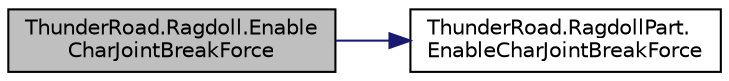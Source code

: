 digraph "ThunderRoad.Ragdoll.EnableCharJointBreakForce"
{
 // LATEX_PDF_SIZE
  edge [fontname="Helvetica",fontsize="10",labelfontname="Helvetica",labelfontsize="10"];
  node [fontname="Helvetica",fontsize="10",shape=record];
  rankdir="LR";
  Node1 [label="ThunderRoad.Ragdoll.Enable\lCharJointBreakForce",height=0.2,width=0.4,color="black", fillcolor="grey75", style="filled", fontcolor="black",tooltip="Enables the character joint break force."];
  Node1 -> Node2 [color="midnightblue",fontsize="10",style="solid",fontname="Helvetica"];
  Node2 [label="ThunderRoad.RagdollPart.\lEnableCharJointBreakForce",height=0.2,width=0.4,color="black", fillcolor="white", style="filled",URL="$class_thunder_road_1_1_ragdoll_part.html#ac83ebd050e899a16c0200f478da10e37",tooltip="Enables the character joint break force."];
}
